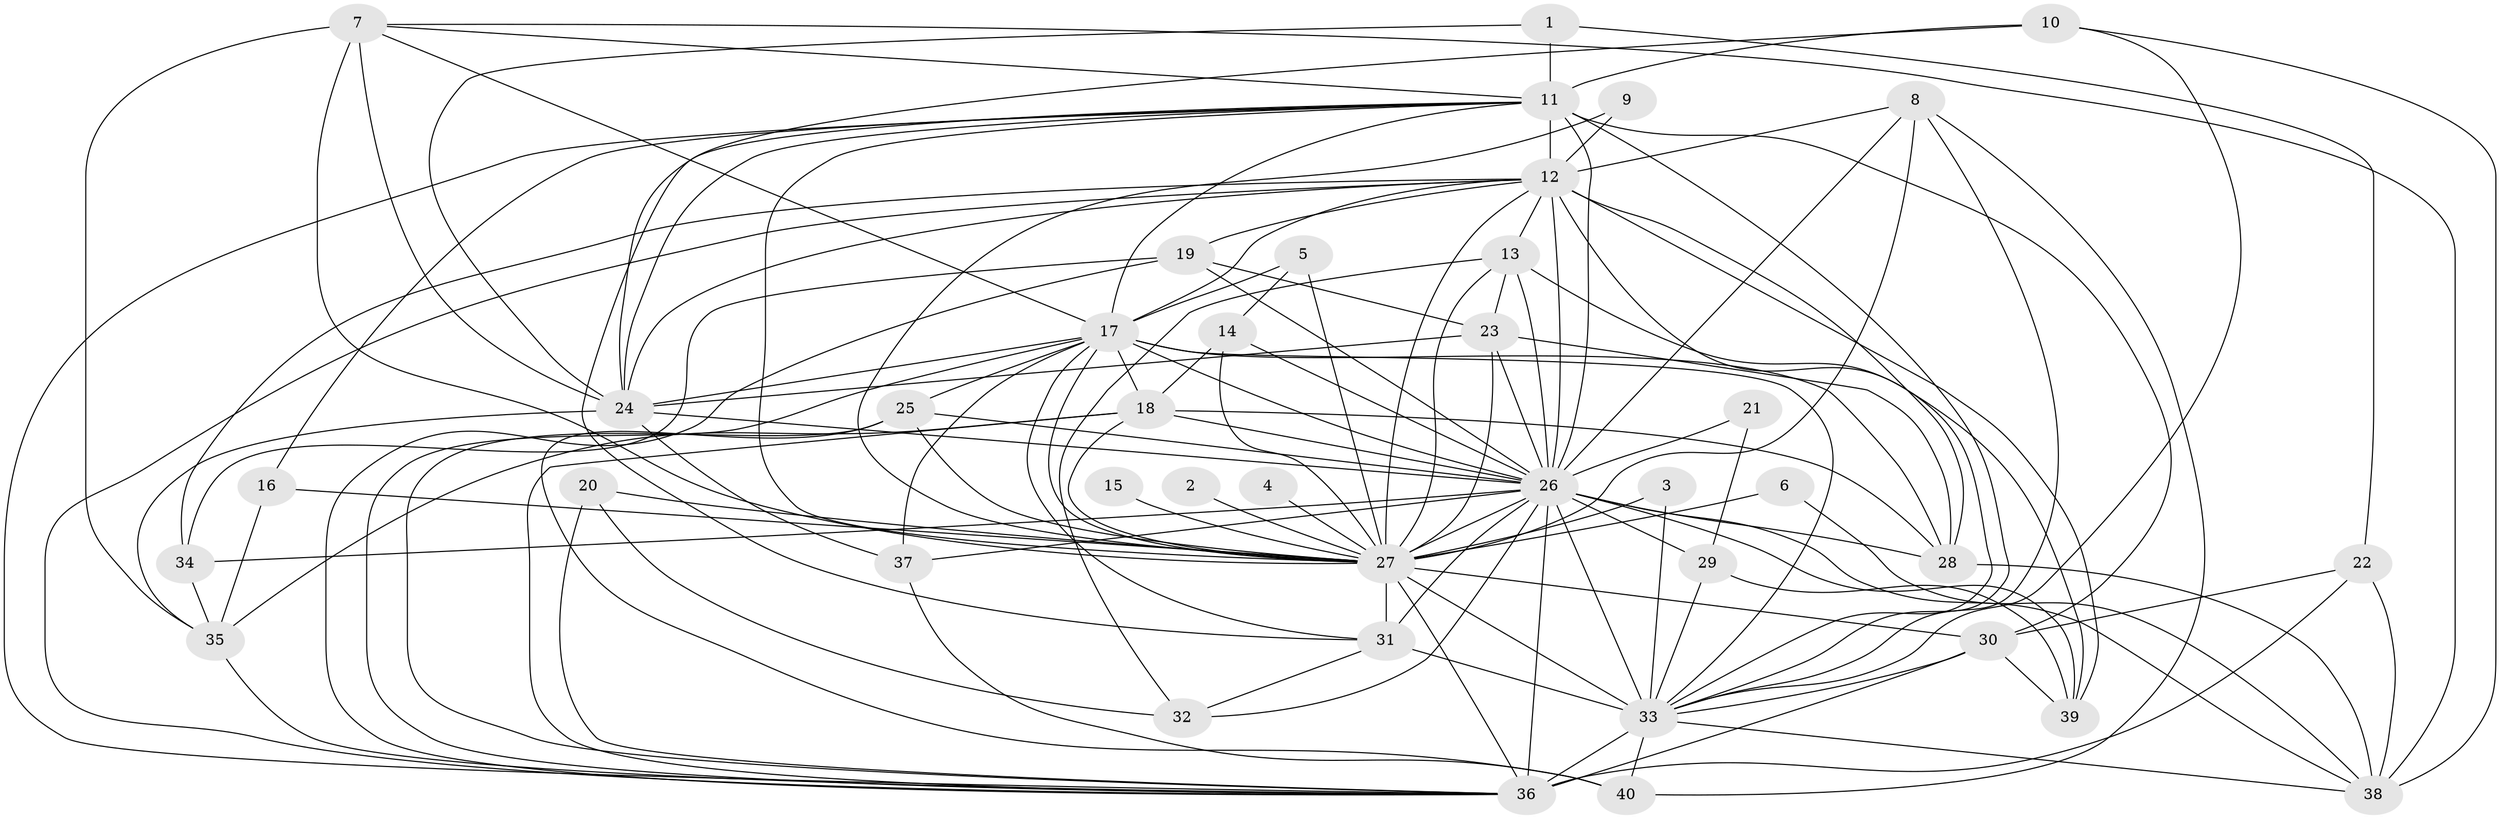 // original degree distribution, {27: 0.007575757575757576, 39: 0.007575757575757576, 26: 0.007575757575757576, 20: 0.007575757575757576, 17: 0.007575757575757576, 21: 0.007575757575757576, 18: 0.007575757575757576, 15: 0.007575757575757576, 24: 0.007575757575757576, 22: 0.007575757575757576, 4: 0.13636363636363635, 11: 0.007575757575757576, 3: 0.19696969696969696, 7: 0.007575757575757576, 5: 0.03787878787878788, 2: 0.5151515151515151, 8: 0.007575757575757576, 6: 0.015151515151515152}
// Generated by graph-tools (version 1.1) at 2025/36/03/04/25 23:36:14]
// undirected, 40 vertices, 128 edges
graph export_dot {
  node [color=gray90,style=filled];
  1;
  2;
  3;
  4;
  5;
  6;
  7;
  8;
  9;
  10;
  11;
  12;
  13;
  14;
  15;
  16;
  17;
  18;
  19;
  20;
  21;
  22;
  23;
  24;
  25;
  26;
  27;
  28;
  29;
  30;
  31;
  32;
  33;
  34;
  35;
  36;
  37;
  38;
  39;
  40;
  1 -- 11 [weight=1.0];
  1 -- 22 [weight=1.0];
  1 -- 24 [weight=1.0];
  2 -- 27 [weight=1.0];
  3 -- 27 [weight=1.0];
  3 -- 33 [weight=1.0];
  4 -- 27 [weight=1.0];
  5 -- 14 [weight=1.0];
  5 -- 17 [weight=1.0];
  5 -- 27 [weight=1.0];
  6 -- 27 [weight=1.0];
  6 -- 38 [weight=1.0];
  7 -- 11 [weight=1.0];
  7 -- 17 [weight=1.0];
  7 -- 24 [weight=1.0];
  7 -- 27 [weight=2.0];
  7 -- 35 [weight=1.0];
  7 -- 38 [weight=1.0];
  8 -- 12 [weight=1.0];
  8 -- 26 [weight=1.0];
  8 -- 27 [weight=1.0];
  8 -- 33 [weight=1.0];
  8 -- 40 [weight=1.0];
  9 -- 12 [weight=1.0];
  9 -- 27 [weight=1.0];
  10 -- 11 [weight=1.0];
  10 -- 24 [weight=1.0];
  10 -- 33 [weight=1.0];
  10 -- 38 [weight=1.0];
  11 -- 12 [weight=3.0];
  11 -- 16 [weight=1.0];
  11 -- 17 [weight=2.0];
  11 -- 24 [weight=2.0];
  11 -- 26 [weight=6.0];
  11 -- 27 [weight=2.0];
  11 -- 30 [weight=2.0];
  11 -- 31 [weight=1.0];
  11 -- 33 [weight=2.0];
  11 -- 36 [weight=1.0];
  12 -- 13 [weight=1.0];
  12 -- 17 [weight=2.0];
  12 -- 19 [weight=1.0];
  12 -- 24 [weight=1.0];
  12 -- 26 [weight=4.0];
  12 -- 27 [weight=1.0];
  12 -- 28 [weight=1.0];
  12 -- 33 [weight=2.0];
  12 -- 34 [weight=2.0];
  12 -- 36 [weight=1.0];
  12 -- 39 [weight=1.0];
  13 -- 23 [weight=1.0];
  13 -- 26 [weight=1.0];
  13 -- 27 [weight=1.0];
  13 -- 32 [weight=1.0];
  13 -- 39 [weight=1.0];
  14 -- 18 [weight=1.0];
  14 -- 26 [weight=2.0];
  14 -- 27 [weight=1.0];
  15 -- 27 [weight=1.0];
  16 -- 27 [weight=1.0];
  16 -- 35 [weight=1.0];
  17 -- 18 [weight=1.0];
  17 -- 24 [weight=1.0];
  17 -- 25 [weight=1.0];
  17 -- 26 [weight=6.0];
  17 -- 27 [weight=1.0];
  17 -- 28 [weight=1.0];
  17 -- 31 [weight=1.0];
  17 -- 33 [weight=2.0];
  17 -- 36 [weight=1.0];
  17 -- 37 [weight=1.0];
  18 -- 26 [weight=2.0];
  18 -- 27 [weight=2.0];
  18 -- 28 [weight=1.0];
  18 -- 35 [weight=1.0];
  18 -- 36 [weight=1.0];
  19 -- 23 [weight=1.0];
  19 -- 26 [weight=1.0];
  19 -- 34 [weight=1.0];
  19 -- 36 [weight=1.0];
  20 -- 27 [weight=1.0];
  20 -- 32 [weight=1.0];
  20 -- 36 [weight=1.0];
  21 -- 26 [weight=2.0];
  21 -- 29 [weight=1.0];
  22 -- 30 [weight=1.0];
  22 -- 36 [weight=1.0];
  22 -- 38 [weight=1.0];
  23 -- 24 [weight=1.0];
  23 -- 26 [weight=2.0];
  23 -- 27 [weight=2.0];
  23 -- 28 [weight=1.0];
  24 -- 26 [weight=3.0];
  24 -- 35 [weight=1.0];
  24 -- 37 [weight=1.0];
  25 -- 26 [weight=1.0];
  25 -- 27 [weight=1.0];
  25 -- 36 [weight=1.0];
  25 -- 40 [weight=1.0];
  26 -- 27 [weight=9.0];
  26 -- 28 [weight=1.0];
  26 -- 29 [weight=2.0];
  26 -- 31 [weight=2.0];
  26 -- 32 [weight=1.0];
  26 -- 33 [weight=6.0];
  26 -- 34 [weight=1.0];
  26 -- 36 [weight=6.0];
  26 -- 37 [weight=1.0];
  26 -- 38 [weight=2.0];
  26 -- 39 [weight=2.0];
  27 -- 30 [weight=1.0];
  27 -- 31 [weight=1.0];
  27 -- 33 [weight=1.0];
  27 -- 36 [weight=2.0];
  28 -- 38 [weight=2.0];
  29 -- 33 [weight=1.0];
  29 -- 39 [weight=1.0];
  30 -- 33 [weight=2.0];
  30 -- 36 [weight=1.0];
  30 -- 39 [weight=1.0];
  31 -- 32 [weight=1.0];
  31 -- 33 [weight=1.0];
  33 -- 36 [weight=3.0];
  33 -- 38 [weight=1.0];
  33 -- 40 [weight=1.0];
  34 -- 35 [weight=1.0];
  35 -- 36 [weight=1.0];
  37 -- 40 [weight=1.0];
}
